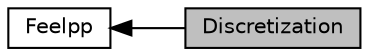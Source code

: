 digraph "Discretization"
{
  edge [fontname="Helvetica",fontsize="10",labelfontname="Helvetica",labelfontsize="10"];
  node [fontname="Helvetica",fontsize="10",shape=box];
  rankdir=LR;
  Node1 [label="Discretization",height=0.2,width=0.4,color="black", fillcolor="grey75", style="filled", fontcolor="black",tooltip=" "];
  Node2 [label="Feelpp",height=0.2,width=0.4,color="black", fillcolor="white", style="filled",URL="$group__Feelpp.html",tooltip="Feel++ classes and methods."];
  Node2->Node1 [shape=plaintext, dir="back", style="solid"];
}

